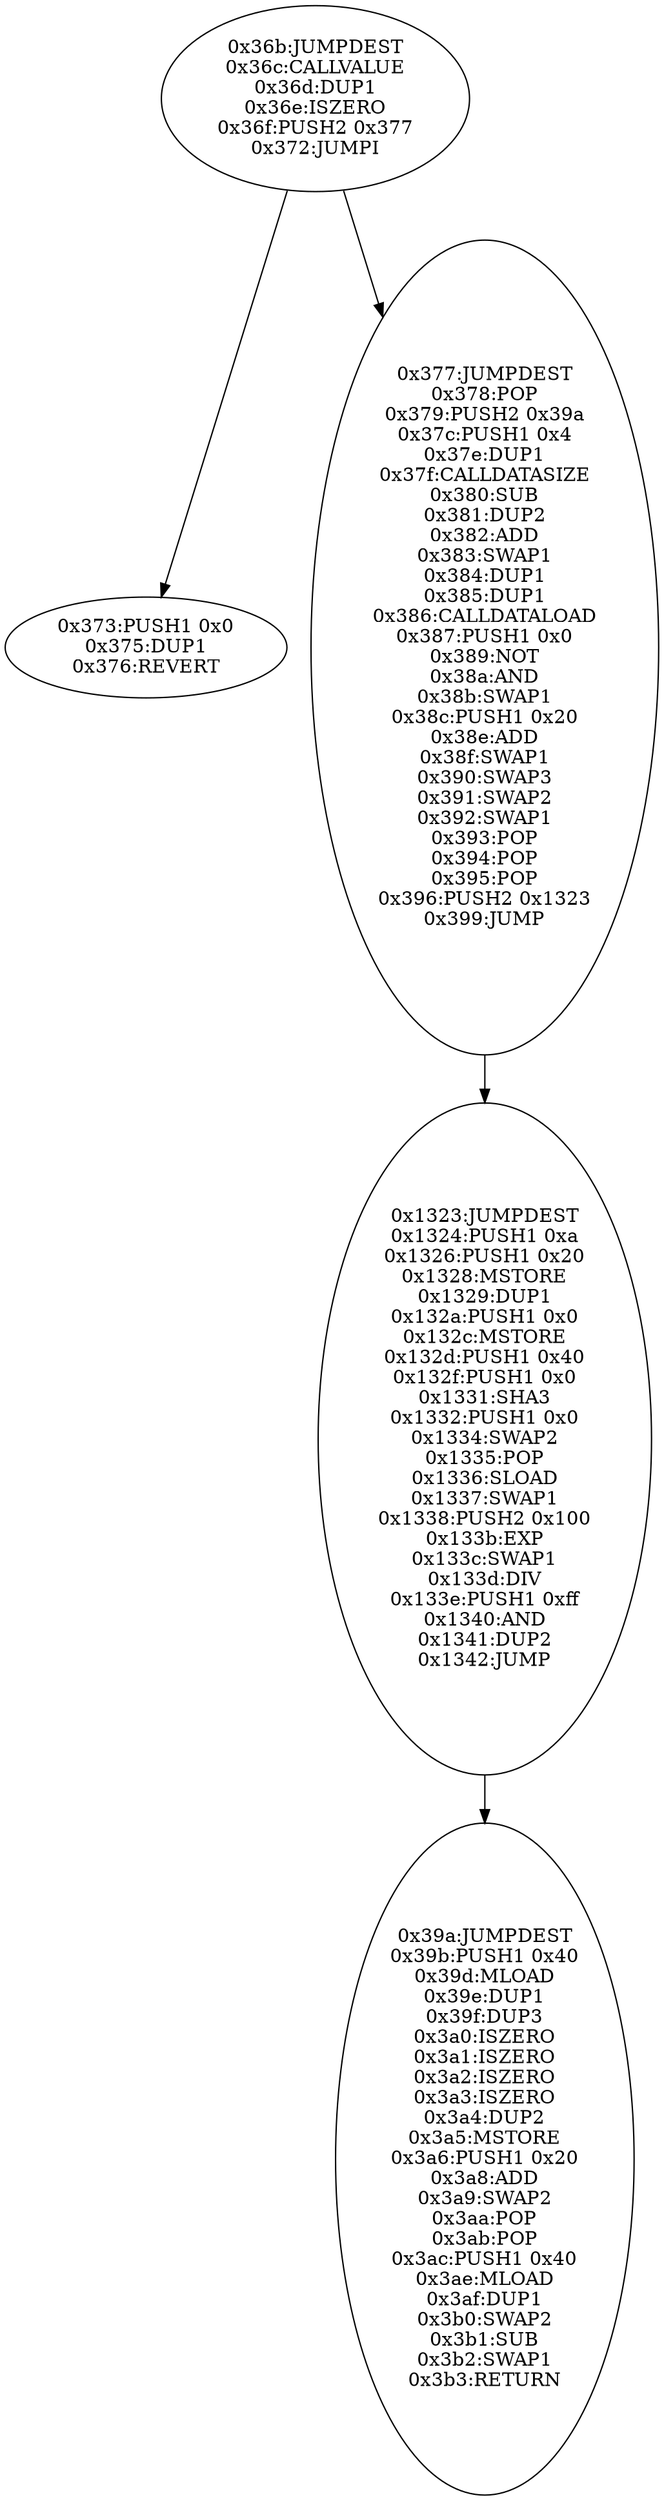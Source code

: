 digraph{
875[label="0x36b:JUMPDEST
0x36c:CALLVALUE
0x36d:DUP1
0x36e:ISZERO
0x36f:PUSH2 0x377
0x372:JUMPI"]
875 -> 883
875 -> 887
883[label="0x373:PUSH1 0x0
0x375:DUP1
0x376:REVERT"]
887[label="0x377:JUMPDEST
0x378:POP
0x379:PUSH2 0x39a
0x37c:PUSH1 0x4
0x37e:DUP1
0x37f:CALLDATASIZE
0x380:SUB
0x381:DUP2
0x382:ADD
0x383:SWAP1
0x384:DUP1
0x385:DUP1
0x386:CALLDATALOAD
0x387:PUSH1 0x0
0x389:NOT
0x38a:AND
0x38b:SWAP1
0x38c:PUSH1 0x20
0x38e:ADD
0x38f:SWAP1
0x390:SWAP3
0x391:SWAP2
0x392:SWAP1
0x393:POP
0x394:POP
0x395:POP
0x396:PUSH2 0x1323
0x399:JUMP"]
887 -> 4899
4899[label="0x1323:JUMPDEST
0x1324:PUSH1 0xa
0x1326:PUSH1 0x20
0x1328:MSTORE
0x1329:DUP1
0x132a:PUSH1 0x0
0x132c:MSTORE
0x132d:PUSH1 0x40
0x132f:PUSH1 0x0
0x1331:SHA3
0x1332:PUSH1 0x0
0x1334:SWAP2
0x1335:POP
0x1336:SLOAD
0x1337:SWAP1
0x1338:PUSH2 0x100
0x133b:EXP
0x133c:SWAP1
0x133d:DIV
0x133e:PUSH1 0xff
0x1340:AND
0x1341:DUP2
0x1342:JUMP"]
4899 -> 922
922[label="0x39a:JUMPDEST
0x39b:PUSH1 0x40
0x39d:MLOAD
0x39e:DUP1
0x39f:DUP3
0x3a0:ISZERO
0x3a1:ISZERO
0x3a2:ISZERO
0x3a3:ISZERO
0x3a4:DUP2
0x3a5:MSTORE
0x3a6:PUSH1 0x20
0x3a8:ADD
0x3a9:SWAP2
0x3aa:POP
0x3ab:POP
0x3ac:PUSH1 0x40
0x3ae:MLOAD
0x3af:DUP1
0x3b0:SWAP2
0x3b1:SUB
0x3b2:SWAP1
0x3b3:RETURN"]

}